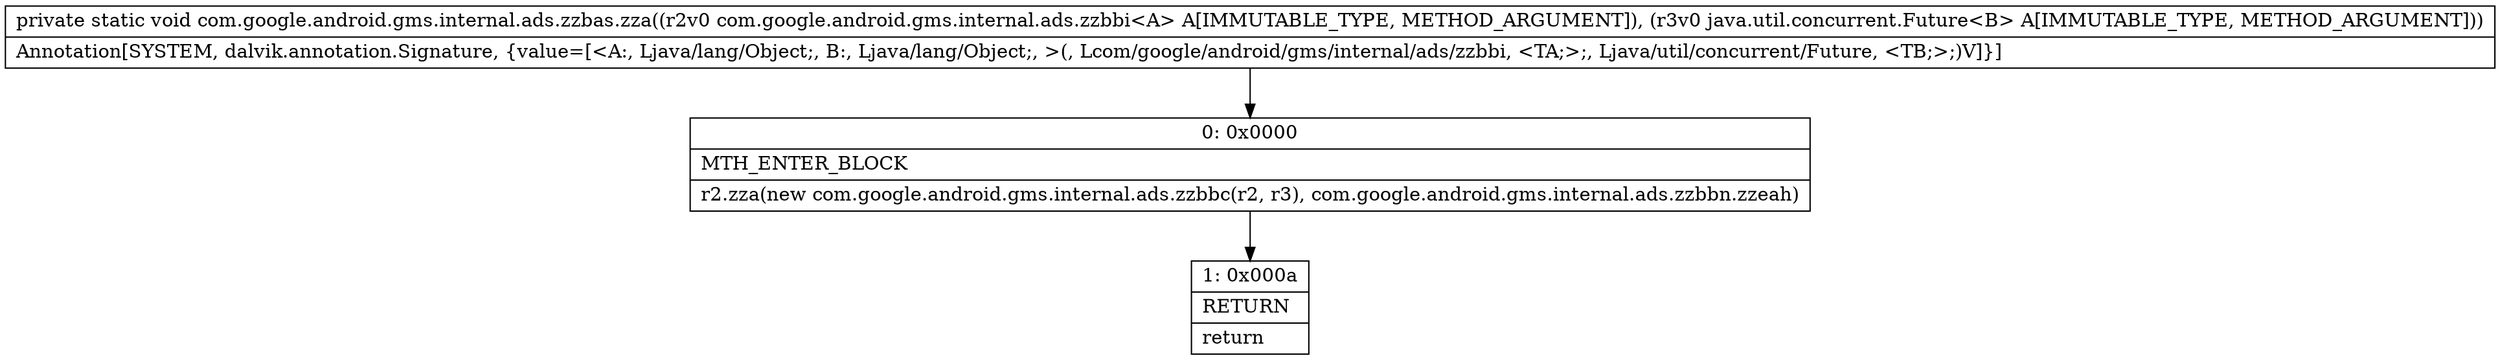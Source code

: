 digraph "CFG forcom.google.android.gms.internal.ads.zzbas.zza(Lcom\/google\/android\/gms\/internal\/ads\/zzbbi;Ljava\/util\/concurrent\/Future;)V" {
Node_0 [shape=record,label="{0\:\ 0x0000|MTH_ENTER_BLOCK\l|r2.zza(new com.google.android.gms.internal.ads.zzbbc(r2, r3), com.google.android.gms.internal.ads.zzbbn.zzeah)\l}"];
Node_1 [shape=record,label="{1\:\ 0x000a|RETURN\l|return\l}"];
MethodNode[shape=record,label="{private static void com.google.android.gms.internal.ads.zzbas.zza((r2v0 com.google.android.gms.internal.ads.zzbbi\<A\> A[IMMUTABLE_TYPE, METHOD_ARGUMENT]), (r3v0 java.util.concurrent.Future\<B\> A[IMMUTABLE_TYPE, METHOD_ARGUMENT]))  | Annotation[SYSTEM, dalvik.annotation.Signature, \{value=[\<A:, Ljava\/lang\/Object;, B:, Ljava\/lang\/Object;, \>(, Lcom\/google\/android\/gms\/internal\/ads\/zzbbi, \<TA;\>;, Ljava\/util\/concurrent\/Future, \<TB;\>;)V]\}]\l}"];
MethodNode -> Node_0;
Node_0 -> Node_1;
}

